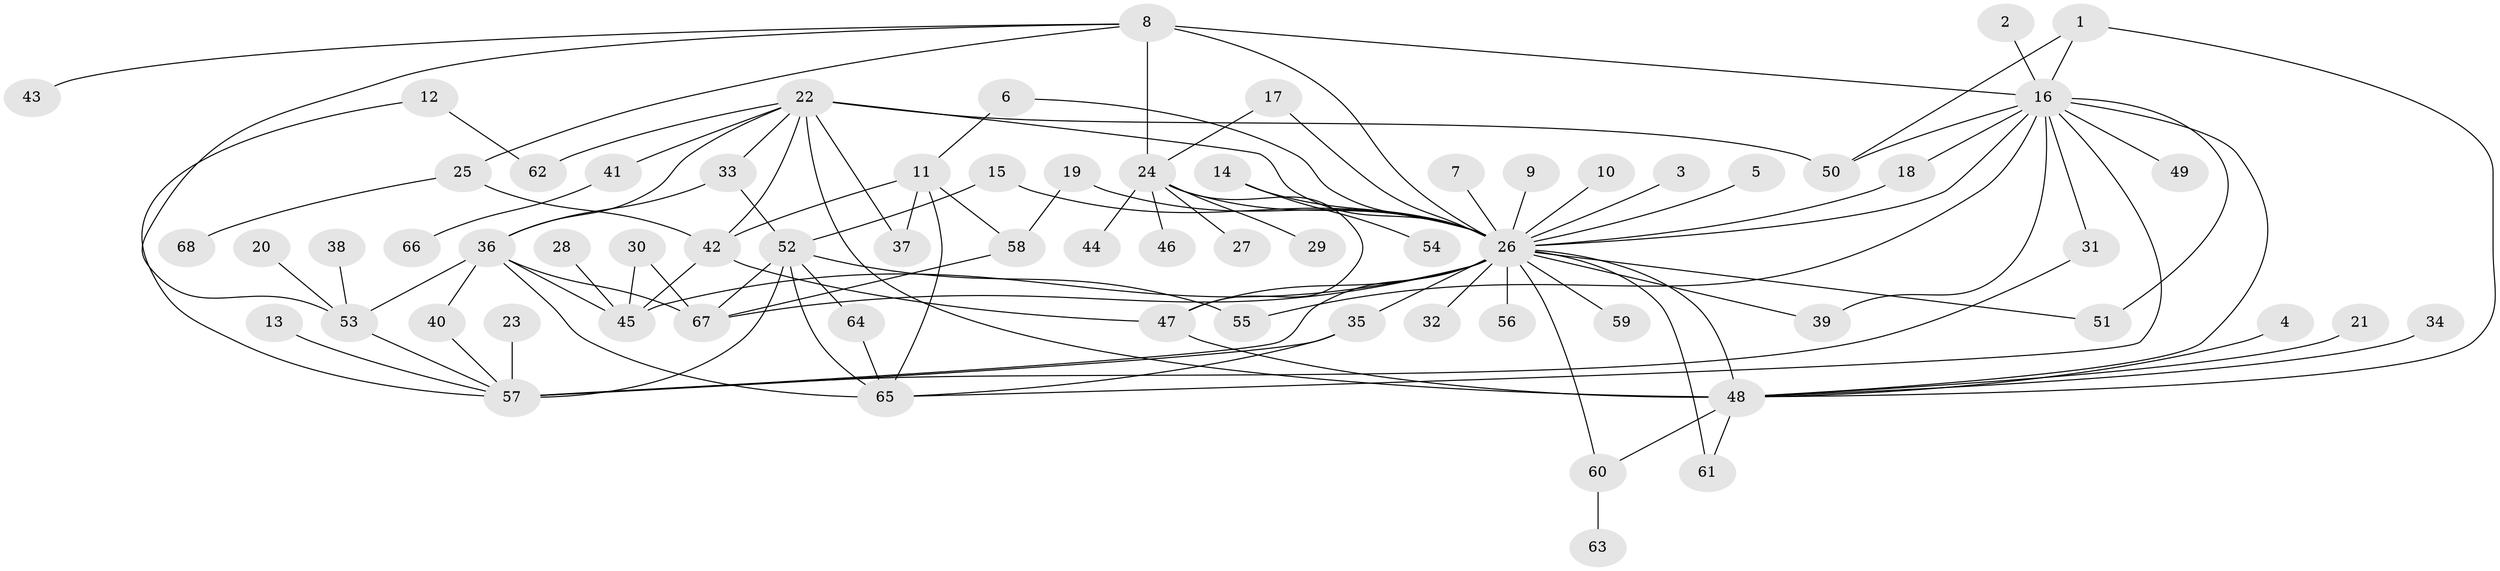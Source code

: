 // original degree distribution, {11: 0.007407407407407408, 32: 0.007407407407407408, 14: 0.007407407407407408, 16: 0.007407407407407408, 8: 0.022222222222222223, 1: 0.4888888888888889, 3: 0.11851851851851852, 4: 0.05925925925925926, 2: 0.21481481481481482, 6: 0.022222222222222223, 7: 0.014814814814814815, 10: 0.007407407407407408, 9: 0.007407407407407408, 5: 0.014814814814814815}
// Generated by graph-tools (version 1.1) at 2025/01/03/09/25 03:01:51]
// undirected, 68 vertices, 108 edges
graph export_dot {
graph [start="1"]
  node [color=gray90,style=filled];
  1;
  2;
  3;
  4;
  5;
  6;
  7;
  8;
  9;
  10;
  11;
  12;
  13;
  14;
  15;
  16;
  17;
  18;
  19;
  20;
  21;
  22;
  23;
  24;
  25;
  26;
  27;
  28;
  29;
  30;
  31;
  32;
  33;
  34;
  35;
  36;
  37;
  38;
  39;
  40;
  41;
  42;
  43;
  44;
  45;
  46;
  47;
  48;
  49;
  50;
  51;
  52;
  53;
  54;
  55;
  56;
  57;
  58;
  59;
  60;
  61;
  62;
  63;
  64;
  65;
  66;
  67;
  68;
  1 -- 16 [weight=1.0];
  1 -- 48 [weight=1.0];
  1 -- 50 [weight=1.0];
  2 -- 16 [weight=1.0];
  3 -- 26 [weight=1.0];
  4 -- 48 [weight=1.0];
  5 -- 26 [weight=1.0];
  6 -- 11 [weight=1.0];
  6 -- 26 [weight=1.0];
  7 -- 26 [weight=1.0];
  8 -- 16 [weight=1.0];
  8 -- 24 [weight=1.0];
  8 -- 25 [weight=1.0];
  8 -- 26 [weight=2.0];
  8 -- 43 [weight=1.0];
  8 -- 53 [weight=1.0];
  9 -- 26 [weight=1.0];
  10 -- 26 [weight=1.0];
  11 -- 37 [weight=1.0];
  11 -- 42 [weight=1.0];
  11 -- 58 [weight=1.0];
  11 -- 65 [weight=1.0];
  12 -- 57 [weight=1.0];
  12 -- 62 [weight=1.0];
  13 -- 57 [weight=1.0];
  14 -- 26 [weight=1.0];
  14 -- 54 [weight=1.0];
  15 -- 26 [weight=1.0];
  15 -- 52 [weight=1.0];
  16 -- 18 [weight=1.0];
  16 -- 26 [weight=1.0];
  16 -- 31 [weight=1.0];
  16 -- 39 [weight=1.0];
  16 -- 48 [weight=1.0];
  16 -- 49 [weight=1.0];
  16 -- 50 [weight=1.0];
  16 -- 51 [weight=1.0];
  16 -- 55 [weight=1.0];
  16 -- 65 [weight=1.0];
  17 -- 24 [weight=1.0];
  17 -- 26 [weight=1.0];
  18 -- 26 [weight=1.0];
  19 -- 26 [weight=1.0];
  19 -- 58 [weight=1.0];
  20 -- 53 [weight=1.0];
  21 -- 48 [weight=1.0];
  22 -- 26 [weight=1.0];
  22 -- 33 [weight=1.0];
  22 -- 36 [weight=1.0];
  22 -- 37 [weight=1.0];
  22 -- 41 [weight=1.0];
  22 -- 42 [weight=1.0];
  22 -- 48 [weight=2.0];
  22 -- 50 [weight=1.0];
  22 -- 62 [weight=1.0];
  23 -- 57 [weight=1.0];
  24 -- 26 [weight=1.0];
  24 -- 27 [weight=1.0];
  24 -- 29 [weight=1.0];
  24 -- 44 [weight=1.0];
  24 -- 46 [weight=1.0];
  24 -- 47 [weight=1.0];
  25 -- 42 [weight=2.0];
  25 -- 68 [weight=1.0];
  26 -- 32 [weight=1.0];
  26 -- 35 [weight=1.0];
  26 -- 39 [weight=1.0];
  26 -- 45 [weight=1.0];
  26 -- 47 [weight=1.0];
  26 -- 48 [weight=1.0];
  26 -- 51 [weight=1.0];
  26 -- 56 [weight=1.0];
  26 -- 57 [weight=1.0];
  26 -- 59 [weight=1.0];
  26 -- 60 [weight=1.0];
  26 -- 61 [weight=1.0];
  26 -- 67 [weight=1.0];
  28 -- 45 [weight=1.0];
  30 -- 45 [weight=1.0];
  30 -- 67 [weight=1.0];
  31 -- 57 [weight=1.0];
  33 -- 36 [weight=1.0];
  33 -- 52 [weight=1.0];
  34 -- 48 [weight=1.0];
  35 -- 57 [weight=1.0];
  35 -- 65 [weight=1.0];
  36 -- 40 [weight=1.0];
  36 -- 45 [weight=2.0];
  36 -- 53 [weight=1.0];
  36 -- 65 [weight=1.0];
  36 -- 67 [weight=1.0];
  38 -- 53 [weight=1.0];
  40 -- 57 [weight=1.0];
  41 -- 66 [weight=1.0];
  42 -- 45 [weight=1.0];
  42 -- 47 [weight=1.0];
  47 -- 48 [weight=1.0];
  48 -- 60 [weight=1.0];
  48 -- 61 [weight=1.0];
  52 -- 55 [weight=1.0];
  52 -- 57 [weight=1.0];
  52 -- 64 [weight=1.0];
  52 -- 65 [weight=1.0];
  52 -- 67 [weight=1.0];
  53 -- 57 [weight=1.0];
  58 -- 67 [weight=1.0];
  60 -- 63 [weight=1.0];
  64 -- 65 [weight=1.0];
}
